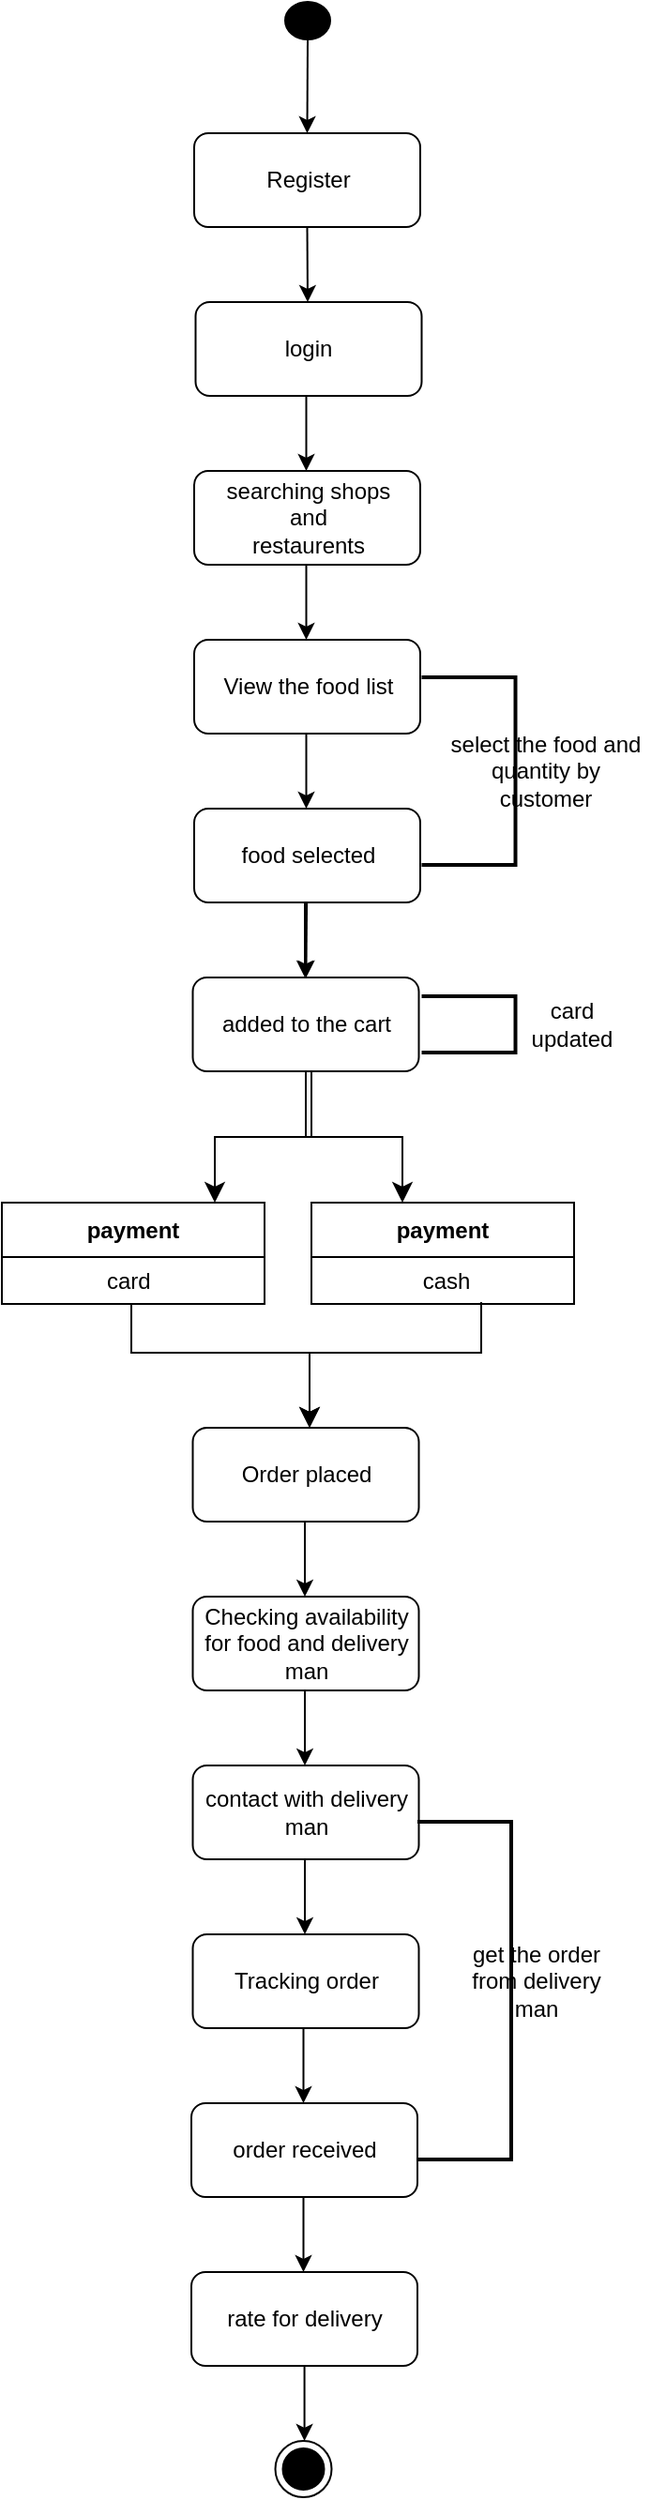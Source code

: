 <mxfile>
    <diagram id="ozHWxUXEXkE95ZNMglw3" name="users">
        <mxGraphModel dx="876" dy="419" grid="1" gridSize="10" guides="1" tooltips="1" connect="1" arrows="1" fold="1" page="1" pageScale="1" pageWidth="850" pageHeight="1100" background="#ffffff" math="0" shadow="0">
            <root>
                <mxCell id="0"/>
                <mxCell id="1" parent="0"/>
                <mxCell id="2" value="" style="ellipse;fillColor=strokeColor;html=1;" vertex="1" parent="1">
                    <mxGeometry x="386" y="80" width="24" height="20" as="geometry"/>
                </mxCell>
                <mxCell id="4" value="Register" style="rounded=1;whiteSpace=wrap;html=1;" vertex="1" parent="1">
                    <mxGeometry x="337.5" y="150" width="120.5" height="50" as="geometry"/>
                </mxCell>
                <mxCell id="6" value="" style="endArrow=classic;html=1;exitX=0.5;exitY=1;exitDx=0;exitDy=0;" edge="1" parent="1" source="4">
                    <mxGeometry width="50" height="50" relative="1" as="geometry">
                        <mxPoint x="400" y="240" as="sourcePoint"/>
                        <mxPoint x="398" y="240" as="targetPoint"/>
                    </mxGeometry>
                </mxCell>
                <mxCell id="7" value="" style="endArrow=classic;html=1;exitX=0.5;exitY=1;exitDx=0;exitDy=0;entryX=0.5;entryY=0;entryDx=0;entryDy=0;" edge="1" parent="1" source="2" target="4">
                    <mxGeometry width="50" height="50" relative="1" as="geometry">
                        <mxPoint x="400" y="240" as="sourcePoint"/>
                        <mxPoint x="450" y="190" as="targetPoint"/>
                    </mxGeometry>
                </mxCell>
                <mxCell id="8" value="login" style="rounded=1;whiteSpace=wrap;html=1;" vertex="1" parent="1">
                    <mxGeometry x="338.25" y="240" width="120.5" height="50" as="geometry"/>
                </mxCell>
                <mxCell id="12" value="" style="endArrow=classic;html=1;exitX=0.5;exitY=1;exitDx=0;exitDy=0;" edge="1" parent="1">
                    <mxGeometry width="50" height="50" relative="1" as="geometry">
                        <mxPoint x="397.25" y="290" as="sourcePoint"/>
                        <mxPoint x="397.25" y="330" as="targetPoint"/>
                    </mxGeometry>
                </mxCell>
                <mxCell id="13" value="" style="endArrow=classic;html=1;exitX=0.5;exitY=1;exitDx=0;exitDy=0;" edge="1" parent="1">
                    <mxGeometry width="50" height="50" relative="1" as="geometry">
                        <mxPoint x="397.25" y="380" as="sourcePoint"/>
                        <mxPoint x="397.25" y="420" as="targetPoint"/>
                    </mxGeometry>
                </mxCell>
                <mxCell id="14" value="searching shops&lt;div&gt;and&lt;/div&gt;&lt;div&gt;restaurents&lt;/div&gt;" style="rounded=1;whiteSpace=wrap;html=1;" vertex="1" parent="1">
                    <mxGeometry x="337.5" y="330" width="120.5" height="50" as="geometry"/>
                </mxCell>
                <mxCell id="15" value="View the food list" style="rounded=1;whiteSpace=wrap;html=1;" vertex="1" parent="1">
                    <mxGeometry x="337.5" y="420" width="120.5" height="50" as="geometry"/>
                </mxCell>
                <mxCell id="16" value="" style="endArrow=classic;html=1;exitX=0.5;exitY=1;exitDx=0;exitDy=0;" edge="1" parent="1">
                    <mxGeometry width="50" height="50" relative="1" as="geometry">
                        <mxPoint x="397.25" y="470" as="sourcePoint"/>
                        <mxPoint x="397.25" y="510" as="targetPoint"/>
                    </mxGeometry>
                </mxCell>
                <mxCell id="54" value="" style="edgeStyle=none;html=1;" edge="1" parent="1" source="17" target="20">
                    <mxGeometry relative="1" as="geometry"/>
                </mxCell>
                <mxCell id="17" value="food selected" style="rounded=1;whiteSpace=wrap;html=1;" vertex="1" parent="1">
                    <mxGeometry x="337.5" y="510" width="120.5" height="50" as="geometry"/>
                </mxCell>
                <mxCell id="18" value="" style="endArrow=classic;html=1;exitX=0.5;exitY=1;exitDx=0;exitDy=0;" edge="1" parent="1">
                    <mxGeometry width="50" height="50" relative="1" as="geometry">
                        <mxPoint x="396.5" y="560" as="sourcePoint"/>
                        <mxPoint x="396.5" y="600" as="targetPoint"/>
                    </mxGeometry>
                </mxCell>
                <mxCell id="20" value="added to the cart" style="rounded=1;whiteSpace=wrap;html=1;" vertex="1" parent="1">
                    <mxGeometry x="336.75" y="600" width="120.5" height="50" as="geometry"/>
                </mxCell>
                <mxCell id="31" value="payment" style="swimlane;fontStyle=1;align=center;verticalAlign=middle;childLayout=stackLayout;horizontal=1;startSize=29;horizontalStack=0;resizeParent=1;resizeParentMax=0;resizeLast=0;collapsible=0;marginBottom=0;html=1;whiteSpace=wrap;" vertex="1" parent="1">
                    <mxGeometry x="235" y="720" width="140" height="54" as="geometry"/>
                </mxCell>
                <mxCell id="33" value="&amp;nbsp; &amp;nbsp; &amp;nbsp; &amp;nbsp; &amp;nbsp; &amp;nbsp; &amp;nbsp; &amp;nbsp;card" style="text;html=1;strokeColor=none;fillColor=none;align=left;verticalAlign=middle;spacingLeft=4;spacingRight=4;overflow=hidden;rotatable=0;points=[[0,0.5],[1,0.5]];portConstraint=eastwest;whiteSpace=wrap;" vertex="1" parent="31">
                    <mxGeometry y="29" width="140" height="25" as="geometry"/>
                </mxCell>
                <mxCell id="36" value="" style="edgeStyle=elbowEdgeStyle;elbow=vertical;endArrow=classic;html=1;curved=0;rounded=0;endSize=8;startSize=8;" edge="1" parent="1">
                    <mxGeometry width="50" height="50" relative="1" as="geometry">
                        <mxPoint x="400" y="650" as="sourcePoint"/>
                        <mxPoint x="348.5" y="720" as="targetPoint"/>
                    </mxGeometry>
                </mxCell>
                <mxCell id="37" value="" style="edgeStyle=elbowEdgeStyle;elbow=vertical;endArrow=classic;html=1;curved=0;rounded=0;endSize=8;startSize=8;exitX=0.5;exitY=1;exitDx=0;exitDy=0;" edge="1" parent="1" source="20">
                    <mxGeometry width="50" height="50" relative="1" as="geometry">
                        <mxPoint x="398.5" y="670" as="sourcePoint"/>
                        <mxPoint x="448.5" y="720" as="targetPoint"/>
                    </mxGeometry>
                </mxCell>
                <mxCell id="38" value="payment" style="swimlane;fontStyle=1;align=center;verticalAlign=middle;childLayout=stackLayout;horizontal=1;startSize=29;horizontalStack=0;resizeParent=1;resizeParentMax=0;resizeLast=0;collapsible=0;marginBottom=0;html=1;whiteSpace=wrap;" vertex="1" parent="1">
                    <mxGeometry x="400" y="720" width="140" height="54" as="geometry"/>
                </mxCell>
                <mxCell id="40" value="&amp;nbsp; &amp;nbsp; &amp;nbsp; &amp;nbsp; &amp;nbsp; &amp;nbsp; &amp;nbsp; &amp;nbsp; cash" style="text;html=1;strokeColor=none;fillColor=none;align=left;verticalAlign=middle;spacingLeft=4;spacingRight=4;overflow=hidden;rotatable=0;points=[[0,0.5],[1,0.5]];portConstraint=eastwest;whiteSpace=wrap;" vertex="1" parent="38">
                    <mxGeometry y="29" width="140" height="25" as="geometry"/>
                </mxCell>
                <mxCell id="41" value="" style="edgeStyle=elbowEdgeStyle;elbow=vertical;endArrow=classic;html=1;curved=0;rounded=0;endSize=8;startSize=8;entryX=0.5;entryY=0;entryDx=0;entryDy=0;" edge="1" parent="1">
                    <mxGeometry width="50" height="50" relative="1" as="geometry">
                        <mxPoint x="490.5" y="773" as="sourcePoint"/>
                        <mxPoint x="399.0" y="840" as="targetPoint"/>
                        <Array as="points">
                            <mxPoint x="452" y="800"/>
                        </Array>
                    </mxGeometry>
                </mxCell>
                <mxCell id="42" value="" style="edgeStyle=elbowEdgeStyle;elbow=vertical;endArrow=classic;html=1;curved=0;rounded=0;endSize=8;startSize=8;entryX=0.5;entryY=0;entryDx=0;entryDy=0;" edge="1" parent="1">
                    <mxGeometry width="50" height="50" relative="1" as="geometry">
                        <mxPoint x="304" y="774" as="sourcePoint"/>
                        <mxPoint x="399.0" y="840" as="targetPoint"/>
                        <Array as="points">
                            <mxPoint x="347" y="800"/>
                        </Array>
                    </mxGeometry>
                </mxCell>
                <mxCell id="44" value="Order placed" style="rounded=1;whiteSpace=wrap;html=1;" vertex="1" parent="1">
                    <mxGeometry x="336.75" y="840" width="120.5" height="50" as="geometry"/>
                </mxCell>
                <mxCell id="45" value="" style="endArrow=classic;html=1;exitX=0.5;exitY=1;exitDx=0;exitDy=0;" edge="1" parent="1">
                    <mxGeometry width="50" height="50" relative="1" as="geometry">
                        <mxPoint x="396.5" y="890" as="sourcePoint"/>
                        <mxPoint x="396.5" y="930" as="targetPoint"/>
                    </mxGeometry>
                </mxCell>
                <mxCell id="46" value="" style="endArrow=classic;html=1;exitX=0.5;exitY=1;exitDx=0;exitDy=0;" edge="1" parent="1">
                    <mxGeometry width="50" height="50" relative="1" as="geometry">
                        <mxPoint x="396.5" y="980" as="sourcePoint"/>
                        <mxPoint x="396.5" y="1020" as="targetPoint"/>
                    </mxGeometry>
                </mxCell>
                <mxCell id="47" value="Checking availability for food and delivery man" style="rounded=1;whiteSpace=wrap;html=1;" vertex="1" parent="1">
                    <mxGeometry x="336.75" y="930" width="120.5" height="50" as="geometry"/>
                </mxCell>
                <mxCell id="48" value="contact with delivery man" style="rounded=1;whiteSpace=wrap;html=1;" vertex="1" parent="1">
                    <mxGeometry x="336.75" y="1020" width="120.5" height="50" as="geometry"/>
                </mxCell>
                <mxCell id="49" value="" style="endArrow=classic;html=1;exitX=0.5;exitY=1;exitDx=0;exitDy=0;" edge="1" parent="1">
                    <mxGeometry width="50" height="50" relative="1" as="geometry">
                        <mxPoint x="396.5" y="1070" as="sourcePoint"/>
                        <mxPoint x="396.5" y="1110" as="targetPoint"/>
                    </mxGeometry>
                </mxCell>
                <mxCell id="50" value="Tracking order" style="rounded=1;whiteSpace=wrap;html=1;" vertex="1" parent="1">
                    <mxGeometry x="336.75" y="1110" width="120.5" height="50" as="geometry"/>
                </mxCell>
                <mxCell id="51" value="" style="endArrow=classic;html=1;exitX=0.5;exitY=1;exitDx=0;exitDy=0;" edge="1" parent="1">
                    <mxGeometry width="50" height="50" relative="1" as="geometry">
                        <mxPoint x="395.75" y="1160" as="sourcePoint"/>
                        <mxPoint x="395.75" y="1200" as="targetPoint"/>
                    </mxGeometry>
                </mxCell>
                <mxCell id="53" value="order received" style="rounded=1;whiteSpace=wrap;html=1;" vertex="1" parent="1">
                    <mxGeometry x="336" y="1200" width="120.5" height="50" as="geometry"/>
                </mxCell>
                <mxCell id="56" value="" style="endArrow=classic;html=1;exitX=0.5;exitY=1;exitDx=0;exitDy=0;" edge="1" parent="1">
                    <mxGeometry width="50" height="50" relative="1" as="geometry">
                        <mxPoint x="395.75" y="1250" as="sourcePoint"/>
                        <mxPoint x="395.75" y="1290" as="targetPoint"/>
                    </mxGeometry>
                </mxCell>
                <mxCell id="57" value="rate for delivery" style="rounded=1;whiteSpace=wrap;html=1;" vertex="1" parent="1">
                    <mxGeometry x="336" y="1290" width="120.5" height="50" as="geometry"/>
                </mxCell>
                <mxCell id="59" value="" style="endArrow=classic;html=1;exitX=0.5;exitY=1;exitDx=0;exitDy=0;" edge="1" parent="1">
                    <mxGeometry width="50" height="50" relative="1" as="geometry">
                        <mxPoint x="396.29" y="1340" as="sourcePoint"/>
                        <mxPoint x="396.29" y="1380" as="targetPoint"/>
                    </mxGeometry>
                </mxCell>
                <mxCell id="60" value="" style="ellipse;html=1;shape=endState;fillColor=strokeColor;" vertex="1" parent="1">
                    <mxGeometry x="380.75" y="1380" width="30" height="30" as="geometry"/>
                </mxCell>
                <mxCell id="plw3r-Cl7YUKeKT7h9tr-60" value="" style="strokeWidth=2;html=1;shape=mxgraph.flowchart.annotation_1;align=left;pointerEvents=1;rotation=-180;" vertex="1" parent="1">
                    <mxGeometry x="458.75" y="440" width="50" height="100" as="geometry"/>
                </mxCell>
                <mxCell id="plw3r-Cl7YUKeKT7h9tr-63" value="select the food and quantity by customer" style="text;strokeColor=none;align=center;fillColor=none;html=1;verticalAlign=middle;whiteSpace=wrap;rounded=0;" vertex="1" parent="1">
                    <mxGeometry x="470" y="470" width="110" height="40" as="geometry"/>
                </mxCell>
                <mxCell id="plw3r-Cl7YUKeKT7h9tr-64" value="" style="strokeWidth=2;html=1;shape=mxgraph.flowchart.annotation_1;align=left;pointerEvents=1;rotation=-180;" vertex="1" parent="1">
                    <mxGeometry x="458.75" y="610" width="50" height="30" as="geometry"/>
                </mxCell>
                <mxCell id="plw3r-Cl7YUKeKT7h9tr-65" value="card updated" style="text;strokeColor=none;align=center;fillColor=none;html=1;verticalAlign=middle;whiteSpace=wrap;rounded=0;" vertex="1" parent="1">
                    <mxGeometry x="508.75" y="610" width="60" height="30" as="geometry"/>
                </mxCell>
                <mxCell id="plw3r-Cl7YUKeKT7h9tr-66" value="" style="strokeWidth=2;html=1;shape=mxgraph.flowchart.annotation_1;align=left;pointerEvents=1;rotation=-180;" vertex="1" parent="1">
                    <mxGeometry x="456.5" y="1050" width="50" height="180" as="geometry"/>
                </mxCell>
                <mxCell id="plw3r-Cl7YUKeKT7h9tr-67" value="get the order from delivery man" style="text;strokeColor=none;align=center;fillColor=none;html=1;verticalAlign=middle;whiteSpace=wrap;rounded=0;" vertex="1" parent="1">
                    <mxGeometry x="480" y="1115" width="80" height="40" as="geometry"/>
                </mxCell>
            </root>
        </mxGraphModel>
    </diagram>
    <diagram id="UDNLhVyGSl6YiMXDiPX3" name="seller">
        <mxGraphModel dx="832" dy="398" grid="1" gridSize="10" guides="1" tooltips="1" connect="1" arrows="1" fold="1" page="1" pageScale="1" pageWidth="850" pageHeight="1100" background="#FFFFFF" math="0" shadow="0">
            <root>
                <mxCell id="0"/>
                <mxCell id="1" parent="0"/>
                <mxCell id="IFtQdkKB1h_z0gip7j4c-1" value="" style="ellipse;fillColor=strokeColor;html=1;" vertex="1" parent="1">
                    <mxGeometry x="386" y="80" width="24" height="20" as="geometry"/>
                </mxCell>
                <mxCell id="IFtQdkKB1h_z0gip7j4c-2" value="Register" style="rounded=1;whiteSpace=wrap;html=1;" vertex="1" parent="1">
                    <mxGeometry x="337.5" y="150" width="120.5" height="50" as="geometry"/>
                </mxCell>
                <mxCell id="IFtQdkKB1h_z0gip7j4c-3" value="" style="endArrow=classic;html=1;exitX=0.5;exitY=1;exitDx=0;exitDy=0;" edge="1" parent="1" source="IFtQdkKB1h_z0gip7j4c-2">
                    <mxGeometry width="50" height="50" relative="1" as="geometry">
                        <mxPoint x="400" y="240" as="sourcePoint"/>
                        <mxPoint x="398" y="240" as="targetPoint"/>
                    </mxGeometry>
                </mxCell>
                <mxCell id="IFtQdkKB1h_z0gip7j4c-4" value="" style="endArrow=classic;html=1;exitX=0.5;exitY=1;exitDx=0;exitDy=0;entryX=0.5;entryY=0;entryDx=0;entryDy=0;" edge="1" parent="1" source="IFtQdkKB1h_z0gip7j4c-1" target="IFtQdkKB1h_z0gip7j4c-2">
                    <mxGeometry width="50" height="50" relative="1" as="geometry">
                        <mxPoint x="400" y="240" as="sourcePoint"/>
                        <mxPoint x="450" y="190" as="targetPoint"/>
                    </mxGeometry>
                </mxCell>
                <mxCell id="IFtQdkKB1h_z0gip7j4c-5" value="login" style="rounded=1;whiteSpace=wrap;html=1;" vertex="1" parent="1">
                    <mxGeometry x="338.25" y="240" width="120.5" height="50" as="geometry"/>
                </mxCell>
                <mxCell id="IFtQdkKB1h_z0gip7j4c-6" value="" style="endArrow=classic;html=1;exitX=0.5;exitY=1;exitDx=0;exitDy=0;" edge="1" parent="1">
                    <mxGeometry width="50" height="50" relative="1" as="geometry">
                        <mxPoint x="397.25" y="290" as="sourcePoint"/>
                        <mxPoint x="397.25" y="330" as="targetPoint"/>
                    </mxGeometry>
                </mxCell>
                <mxCell id="IFtQdkKB1h_z0gip7j4c-7" value="" style="endArrow=classic;html=1;exitX=0.5;exitY=1;exitDx=0;exitDy=0;" edge="1" parent="1">
                    <mxGeometry width="50" height="50" relative="1" as="geometry">
                        <mxPoint x="397.25" y="380" as="sourcePoint"/>
                        <mxPoint x="397.25" y="420" as="targetPoint"/>
                    </mxGeometry>
                </mxCell>
                <mxCell id="IFtQdkKB1h_z0gip7j4c-8" value="Add Account Details" style="rounded=1;whiteSpace=wrap;html=1;" vertex="1" parent="1">
                    <mxGeometry x="337.5" y="330" width="120.5" height="50" as="geometry"/>
                </mxCell>
                <mxCell id="IFtQdkKB1h_z0gip7j4c-9" value="Food Listing" style="rounded=1;whiteSpace=wrap;html=1;" vertex="1" parent="1">
                    <mxGeometry x="337.5" y="420" width="120.5" height="50" as="geometry"/>
                </mxCell>
                <mxCell id="IFtQdkKB1h_z0gip7j4c-10" value="" style="endArrow=classic;html=1;exitX=0.5;exitY=1;exitDx=0;exitDy=0;" edge="1" parent="1">
                    <mxGeometry width="50" height="50" relative="1" as="geometry">
                        <mxPoint x="397.25" y="470" as="sourcePoint"/>
                        <mxPoint x="397.25" y="510" as="targetPoint"/>
                    </mxGeometry>
                </mxCell>
                <mxCell id="IFtQdkKB1h_z0gip7j4c-11" value="" style="edgeStyle=none;html=1;" edge="1" parent="1" source="IFtQdkKB1h_z0gip7j4c-12" target="IFtQdkKB1h_z0gip7j4c-14">
                    <mxGeometry relative="1" as="geometry"/>
                </mxCell>
                <mxCell id="IFtQdkKB1h_z0gip7j4c-12" value="Receive orders" style="rounded=1;whiteSpace=wrap;html=1;" vertex="1" parent="1">
                    <mxGeometry x="337.5" y="510" width="120.5" height="50" as="geometry"/>
                </mxCell>
                <mxCell id="IFtQdkKB1h_z0gip7j4c-13" value="" style="endArrow=classic;html=1;exitX=0.5;exitY=1;exitDx=0;exitDy=0;" edge="1" parent="1">
                    <mxGeometry width="50" height="50" relative="1" as="geometry">
                        <mxPoint x="396.5" y="560" as="sourcePoint"/>
                        <mxPoint x="396.5" y="600" as="targetPoint"/>
                    </mxGeometry>
                </mxCell>
                <mxCell id="IFtQdkKB1h_z0gip7j4c-14" value="check availability" style="rounded=1;whiteSpace=wrap;html=1;" vertex="1" parent="1">
                    <mxGeometry x="336.75" y="600" width="120.5" height="50" as="geometry"/>
                </mxCell>
                <mxCell id="IFtQdkKB1h_z0gip7j4c-24" value="" style="endArrow=classic;html=1;exitX=0.5;exitY=1;exitDx=0;exitDy=0;" edge="1" parent="1">
                    <mxGeometry width="50" height="50" relative="1" as="geometry">
                        <mxPoint x="398.75" y="650" as="sourcePoint"/>
                        <mxPoint x="398.75" y="690" as="targetPoint"/>
                    </mxGeometry>
                </mxCell>
                <mxCell id="IFtQdkKB1h_z0gip7j4c-25" value="" style="endArrow=classic;html=1;exitX=0.5;exitY=1;exitDx=0;exitDy=0;" edge="1" parent="1">
                    <mxGeometry width="50" height="50" relative="1" as="geometry">
                        <mxPoint x="398.75" y="740" as="sourcePoint"/>
                        <mxPoint x="398.75" y="780" as="targetPoint"/>
                    </mxGeometry>
                </mxCell>
                <mxCell id="IFtQdkKB1h_z0gip7j4c-26" value="manage the orders" style="rounded=1;whiteSpace=wrap;html=1;" vertex="1" parent="1">
                    <mxGeometry x="339" y="690" width="120.5" height="50" as="geometry"/>
                </mxCell>
                <mxCell id="IFtQdkKB1h_z0gip7j4c-27" value="contact with delivery man" style="rounded=1;whiteSpace=wrap;html=1;" vertex="1" parent="1">
                    <mxGeometry x="339" y="780" width="120.5" height="50" as="geometry"/>
                </mxCell>
                <mxCell id="IFtQdkKB1h_z0gip7j4c-28" value="" style="endArrow=classic;html=1;exitX=0.5;exitY=1;exitDx=0;exitDy=0;" edge="1" parent="1">
                    <mxGeometry width="50" height="50" relative="1" as="geometry">
                        <mxPoint x="398.75" y="830" as="sourcePoint"/>
                        <mxPoint x="398.75" y="870" as="targetPoint"/>
                    </mxGeometry>
                </mxCell>
                <mxCell id="IFtQdkKB1h_z0gip7j4c-29" value="hand over the orders to delivery man" style="rounded=1;whiteSpace=wrap;html=1;" vertex="1" parent="1">
                    <mxGeometry x="339" y="870" width="120.5" height="50" as="geometry"/>
                </mxCell>
                <mxCell id="IFtQdkKB1h_z0gip7j4c-34" value="" style="endArrow=classic;html=1;exitX=0.5;exitY=1;exitDx=0;exitDy=0;" edge="1" parent="1">
                    <mxGeometry width="50" height="50" relative="1" as="geometry">
                        <mxPoint x="398.54" y="921" as="sourcePoint"/>
                        <mxPoint x="398.54" y="961" as="targetPoint"/>
                    </mxGeometry>
                </mxCell>
                <mxCell id="IFtQdkKB1h_z0gip7j4c-35" value="" style="ellipse;html=1;shape=endState;fillColor=strokeColor;" vertex="1" parent="1">
                    <mxGeometry x="383" y="961" width="30" height="30" as="geometry"/>
                </mxCell>
                <mxCell id="rYMLBhuFpB5HTH4mySom-1" value="" style="strokeWidth=2;html=1;shape=mxgraph.flowchart.annotation_1;align=left;pointerEvents=1;rotation=-180;" vertex="1" parent="1">
                    <mxGeometry x="459.5" y="260" width="50" height="100" as="geometry"/>
                </mxCell>
                <mxCell id="rYMLBhuFpB5HTH4mySom-2" value="add bank or account info&amp;nbsp;" style="text;strokeColor=none;align=center;fillColor=none;html=1;verticalAlign=middle;whiteSpace=wrap;rounded=0;" vertex="1" parent="1">
                    <mxGeometry x="490" y="297.5" width="64" height="25" as="geometry"/>
                </mxCell>
                <mxCell id="rYMLBhuFpB5HTH4mySom-3" value="" style="strokeWidth=2;html=1;shape=mxgraph.flowchart.annotation_1;align=left;pointerEvents=1;rotation=-180;" vertex="1" parent="1">
                    <mxGeometry x="457.25" y="450" width="50" height="90" as="geometry"/>
                </mxCell>
                <mxCell id="rYMLBhuFpB5HTH4mySom-4" value="wait for orders" style="text;strokeColor=none;align=center;fillColor=none;html=1;verticalAlign=middle;whiteSpace=wrap;rounded=0;" vertex="1" parent="1">
                    <mxGeometry x="480" y="480" width="60" height="30" as="geometry"/>
                </mxCell>
                <mxCell id="rYMLBhuFpB5HTH4mySom-5" value="" style="strokeWidth=2;html=1;shape=mxgraph.flowchart.annotation_1;align=left;pointerEvents=1;rotation=0;" vertex="1" parent="1">
                    <mxGeometry x="286.75" y="610" width="50" height="30" as="geometry"/>
                </mxCell>
                <mxCell id="rYMLBhuFpB5HTH4mySom-6" value="accept / reject" style="text;strokeColor=none;align=center;fillColor=none;html=1;verticalAlign=middle;whiteSpace=wrap;rounded=0;" vertex="1" parent="1">
                    <mxGeometry x="220" y="610" width="60" height="30" as="geometry"/>
                </mxCell>
            </root>
        </mxGraphModel>
    </diagram>
    <diagram id="--CNVu8V6znJAF7lpBHV" name="delivery man">
        <mxGraphModel dx="1109" dy="531" grid="1" gridSize="10" guides="1" tooltips="1" connect="1" arrows="1" fold="1" page="1" pageScale="1" pageWidth="850" pageHeight="1100" background="#ffffff" math="0" shadow="0">
            <root>
                <mxCell id="0"/>
                <mxCell id="1" parent="0"/>
                <mxCell id="6deZ3fIJYRyfRD5Ks5jG-1" value="" style="ellipse;fillColor=strokeColor;html=1;" vertex="1" parent="1">
                    <mxGeometry x="386" y="80" width="24" height="20" as="geometry"/>
                </mxCell>
                <mxCell id="6deZ3fIJYRyfRD5Ks5jG-2" value="Register" style="rounded=1;whiteSpace=wrap;html=1;" vertex="1" parent="1">
                    <mxGeometry x="337.5" y="150" width="120.5" height="50" as="geometry"/>
                </mxCell>
                <mxCell id="6deZ3fIJYRyfRD5Ks5jG-3" value="" style="endArrow=classic;html=1;exitX=0.5;exitY=1;exitDx=0;exitDy=0;" edge="1" parent="1" source="6deZ3fIJYRyfRD5Ks5jG-2">
                    <mxGeometry width="50" height="50" relative="1" as="geometry">
                        <mxPoint x="400" y="240" as="sourcePoint"/>
                        <mxPoint x="398" y="240" as="targetPoint"/>
                    </mxGeometry>
                </mxCell>
                <mxCell id="6deZ3fIJYRyfRD5Ks5jG-4" value="" style="endArrow=classic;html=1;exitX=0.5;exitY=1;exitDx=0;exitDy=0;entryX=0.5;entryY=0;entryDx=0;entryDy=0;" edge="1" parent="1" source="6deZ3fIJYRyfRD5Ks5jG-1" target="6deZ3fIJYRyfRD5Ks5jG-2">
                    <mxGeometry width="50" height="50" relative="1" as="geometry">
                        <mxPoint x="400" y="240" as="sourcePoint"/>
                        <mxPoint x="450" y="190" as="targetPoint"/>
                    </mxGeometry>
                </mxCell>
                <mxCell id="6deZ3fIJYRyfRD5Ks5jG-5" value="login" style="rounded=1;whiteSpace=wrap;html=1;" vertex="1" parent="1">
                    <mxGeometry x="338.25" y="240" width="120.5" height="50" as="geometry"/>
                </mxCell>
                <mxCell id="6deZ3fIJYRyfRD5Ks5jG-6" value="" style="endArrow=classic;html=1;exitX=0.5;exitY=1;exitDx=0;exitDy=0;" edge="1" parent="1">
                    <mxGeometry width="50" height="50" relative="1" as="geometry">
                        <mxPoint x="397.25" y="290" as="sourcePoint"/>
                        <mxPoint x="397.25" y="330" as="targetPoint"/>
                    </mxGeometry>
                </mxCell>
                <mxCell id="6deZ3fIJYRyfRD5Ks5jG-7" value="" style="endArrow=classic;html=1;exitX=0.5;exitY=1;exitDx=0;exitDy=0;" edge="1" parent="1">
                    <mxGeometry width="50" height="50" relative="1" as="geometry">
                        <mxPoint x="397.25" y="380" as="sourcePoint"/>
                        <mxPoint x="397.25" y="420" as="targetPoint"/>
                    </mxGeometry>
                </mxCell>
                <mxCell id="6deZ3fIJYRyfRD5Ks5jG-8" value="See nearest orders list" style="rounded=1;whiteSpace=wrap;html=1;" vertex="1" parent="1">
                    <mxGeometry x="337.5" y="330" width="120.5" height="50" as="geometry"/>
                </mxCell>
                <mxCell id="6deZ3fIJYRyfRD5Ks5jG-9" value="Confirm order" style="rounded=1;whiteSpace=wrap;html=1;" vertex="1" parent="1">
                    <mxGeometry x="337.5" y="420" width="120.5" height="50" as="geometry"/>
                </mxCell>
                <mxCell id="6deZ3fIJYRyfRD5Ks5jG-10" value="" style="endArrow=classic;html=1;exitX=0.5;exitY=1;exitDx=0;exitDy=0;" edge="1" parent="1">
                    <mxGeometry width="50" height="50" relative="1" as="geometry">
                        <mxPoint x="397.25" y="470" as="sourcePoint"/>
                        <mxPoint x="397.25" y="510" as="targetPoint"/>
                    </mxGeometry>
                </mxCell>
                <mxCell id="6deZ3fIJYRyfRD5Ks5jG-11" value="" style="edgeStyle=none;html=1;" edge="1" parent="1" source="6deZ3fIJYRyfRD5Ks5jG-12" target="6deZ3fIJYRyfRD5Ks5jG-14">
                    <mxGeometry relative="1" as="geometry"/>
                </mxCell>
                <mxCell id="6deZ3fIJYRyfRD5Ks5jG-12" value="&lt;span style=&quot;color: rgb(0, 0, 0);&quot;&gt;&amp;nbsp;Track seller location&lt;/span&gt;" style="rounded=1;whiteSpace=wrap;html=1;" vertex="1" parent="1">
                    <mxGeometry x="337.5" y="510" width="120.5" height="50" as="geometry"/>
                </mxCell>
                <mxCell id="6deZ3fIJYRyfRD5Ks5jG-13" value="" style="endArrow=classic;html=1;exitX=0.5;exitY=1;exitDx=0;exitDy=0;" edge="1" parent="1">
                    <mxGeometry width="50" height="50" relative="1" as="geometry">
                        <mxPoint x="396.5" y="560" as="sourcePoint"/>
                        <mxPoint x="396.5" y="600" as="targetPoint"/>
                    </mxGeometry>
                </mxCell>
                <mxCell id="6deZ3fIJYRyfRD5Ks5jG-14" value="Get the order from seller" style="rounded=1;whiteSpace=wrap;html=1;" vertex="1" parent="1">
                    <mxGeometry x="336.75" y="600" width="120.5" height="50" as="geometry"/>
                </mxCell>
                <mxCell id="6deZ3fIJYRyfRD5Ks5jG-15" value="" style="endArrow=classic;html=1;exitX=0.5;exitY=1;exitDx=0;exitDy=0;" edge="1" parent="1">
                    <mxGeometry width="50" height="50" relative="1" as="geometry">
                        <mxPoint x="398.75" y="650" as="sourcePoint"/>
                        <mxPoint x="398.75" y="690" as="targetPoint"/>
                    </mxGeometry>
                </mxCell>
                <mxCell id="6deZ3fIJYRyfRD5Ks5jG-16" value="" style="endArrow=classic;html=1;exitX=0.5;exitY=1;exitDx=0;exitDy=0;" edge="1" parent="1">
                    <mxGeometry width="50" height="50" relative="1" as="geometry">
                        <mxPoint x="398.75" y="740" as="sourcePoint"/>
                        <mxPoint x="398.75" y="780" as="targetPoint"/>
                    </mxGeometry>
                </mxCell>
                <mxCell id="6deZ3fIJYRyfRD5Ks5jG-17" value="Track delivery location" style="rounded=1;whiteSpace=wrap;html=1;" vertex="1" parent="1">
                    <mxGeometry x="339" y="690" width="120.5" height="50" as="geometry"/>
                </mxCell>
                <mxCell id="6deZ3fIJYRyfRD5Ks5jG-18" value="Contact with customer" style="rounded=1;whiteSpace=wrap;html=1;" vertex="1" parent="1">
                    <mxGeometry x="339" y="780" width="120.5" height="50" as="geometry"/>
                </mxCell>
                <mxCell id="6deZ3fIJYRyfRD5Ks5jG-19" value="" style="endArrow=classic;html=1;exitX=0.5;exitY=1;exitDx=0;exitDy=0;" edge="1" parent="1">
                    <mxGeometry width="50" height="50" relative="1" as="geometry">
                        <mxPoint x="398.75" y="830" as="sourcePoint"/>
                        <mxPoint x="398.75" y="870" as="targetPoint"/>
                    </mxGeometry>
                </mxCell>
                <mxCell id="6deZ3fIJYRyfRD5Ks5jG-20" value="Hand over the order to customer" style="rounded=1;whiteSpace=wrap;html=1;" vertex="1" parent="1">
                    <mxGeometry x="339" y="870" width="120.5" height="50" as="geometry"/>
                </mxCell>
                <mxCell id="6deZ3fIJYRyfRD5Ks5jG-21" value="" style="endArrow=classic;html=1;exitX=0.5;exitY=1;exitDx=0;exitDy=0;" edge="1" parent="1">
                    <mxGeometry width="50" height="50" relative="1" as="geometry">
                        <mxPoint x="398.54" y="921" as="sourcePoint"/>
                        <mxPoint x="398.54" y="961" as="targetPoint"/>
                    </mxGeometry>
                </mxCell>
                <mxCell id="6deZ3fIJYRyfRD5Ks5jG-22" value="" style="ellipse;html=1;shape=endState;fillColor=strokeColor;" vertex="1" parent="1">
                    <mxGeometry x="383" y="961" width="30" height="30" as="geometry"/>
                </mxCell>
                <mxCell id="6jf6NecJkp56_1jAyYZD-1" value="" style="strokeWidth=2;html=1;shape=mxgraph.flowchart.annotation_1;align=left;pointerEvents=1;" vertex="1" parent="1">
                    <mxGeometry x="288.25" y="530" width="50" height="100" as="geometry"/>
                </mxCell>
                <mxCell id="6jf6NecJkp56_1jAyYZD-2" value="Available orders" style="text;strokeColor=none;align=center;fillColor=none;html=1;verticalAlign=middle;whiteSpace=wrap;rounded=0;" vertex="1" parent="1">
                    <mxGeometry x="220" y="290" width="60" height="30" as="geometry"/>
                </mxCell>
                <mxCell id="6jf6NecJkp56_1jAyYZD-3" value="" style="strokeWidth=2;html=1;shape=mxgraph.flowchart.annotation_1;align=left;pointerEvents=1;rotation=-180;" vertex="1" parent="1">
                    <mxGeometry x="459.5" y="350" width="50" height="100" as="geometry"/>
                </mxCell>
                <mxCell id="6jf6NecJkp56_1jAyYZD-4" value="Accept" style="text;strokeColor=none;align=center;fillColor=none;html=1;verticalAlign=middle;whiteSpace=wrap;rounded=0;" vertex="1" parent="1">
                    <mxGeometry x="454.5" y="385" width="60" height="30" as="geometry"/>
                </mxCell>
                <mxCell id="6jf6NecJkp56_1jAyYZD-5" value="" style="strokeWidth=2;html=1;shape=mxgraph.flowchart.annotation_1;align=left;pointerEvents=1;" vertex="1" parent="1">
                    <mxGeometry x="287.5" y="260" width="50" height="100" as="geometry"/>
                </mxCell>
                <mxCell id="6jf6NecJkp56_1jAyYZD-6" value="Navigate to seller" style="text;strokeColor=none;align=center;fillColor=none;html=1;verticalAlign=middle;whiteSpace=wrap;rounded=0;" vertex="1" parent="1">
                    <mxGeometry x="228.25" y="565" width="60" height="30" as="geometry"/>
                </mxCell>
                <mxCell id="6jf6NecJkp56_1jAyYZD-7" value="" style="strokeWidth=2;html=1;shape=mxgraph.flowchart.annotation_1;align=left;pointerEvents=1;rotation=-180;" vertex="1" parent="1">
                    <mxGeometry x="458.75" y="800" width="50" height="100" as="geometry"/>
                </mxCell>
                <mxCell id="6jf6NecJkp56_1jAyYZD-8" value="Navigate to customer" style="text;strokeColor=none;align=center;fillColor=none;html=1;verticalAlign=middle;whiteSpace=wrap;rounded=0;" vertex="1" parent="1">
                    <mxGeometry x="508.75" y="835" width="60" height="30" as="geometry"/>
                </mxCell>
            </root>
        </mxGraphModel>
    </diagram>
</mxfile>